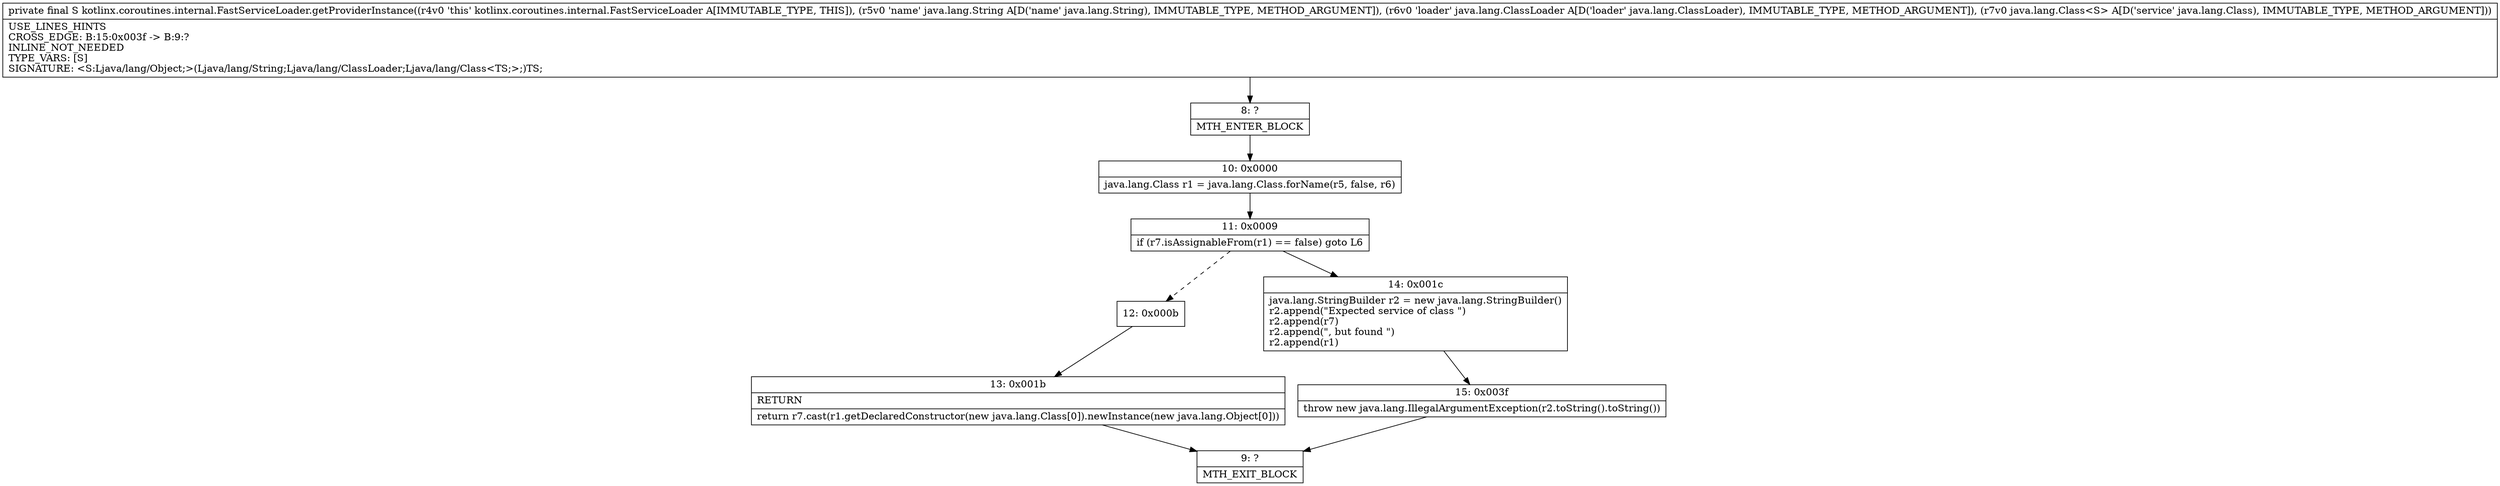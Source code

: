 digraph "CFG forkotlinx.coroutines.internal.FastServiceLoader.getProviderInstance(Ljava\/lang\/String;Ljava\/lang\/ClassLoader;Ljava\/lang\/Class;)Ljava\/lang\/Object;" {
Node_8 [shape=record,label="{8\:\ ?|MTH_ENTER_BLOCK\l}"];
Node_10 [shape=record,label="{10\:\ 0x0000|java.lang.Class r1 = java.lang.Class.forName(r5, false, r6)\l}"];
Node_11 [shape=record,label="{11\:\ 0x0009|if (r7.isAssignableFrom(r1) == false) goto L6\l}"];
Node_12 [shape=record,label="{12\:\ 0x000b}"];
Node_13 [shape=record,label="{13\:\ 0x001b|RETURN\l|return r7.cast(r1.getDeclaredConstructor(new java.lang.Class[0]).newInstance(new java.lang.Object[0]))\l}"];
Node_9 [shape=record,label="{9\:\ ?|MTH_EXIT_BLOCK\l}"];
Node_14 [shape=record,label="{14\:\ 0x001c|java.lang.StringBuilder r2 = new java.lang.StringBuilder()\lr2.append(\"Expected service of class \")\lr2.append(r7)\lr2.append(\", but found \")\lr2.append(r1)\l}"];
Node_15 [shape=record,label="{15\:\ 0x003f|throw new java.lang.IllegalArgumentException(r2.toString().toString())\l}"];
MethodNode[shape=record,label="{private final S kotlinx.coroutines.internal.FastServiceLoader.getProviderInstance((r4v0 'this' kotlinx.coroutines.internal.FastServiceLoader A[IMMUTABLE_TYPE, THIS]), (r5v0 'name' java.lang.String A[D('name' java.lang.String), IMMUTABLE_TYPE, METHOD_ARGUMENT]), (r6v0 'loader' java.lang.ClassLoader A[D('loader' java.lang.ClassLoader), IMMUTABLE_TYPE, METHOD_ARGUMENT]), (r7v0 java.lang.Class\<S\> A[D('service' java.lang.Class), IMMUTABLE_TYPE, METHOD_ARGUMENT]))  | USE_LINES_HINTS\lCROSS_EDGE: B:15:0x003f \-\> B:9:?\lINLINE_NOT_NEEDED\lTYPE_VARS: [S]\lSIGNATURE: \<S:Ljava\/lang\/Object;\>(Ljava\/lang\/String;Ljava\/lang\/ClassLoader;Ljava\/lang\/Class\<TS;\>;)TS;\l}"];
MethodNode -> Node_8;Node_8 -> Node_10;
Node_10 -> Node_11;
Node_11 -> Node_12[style=dashed];
Node_11 -> Node_14;
Node_12 -> Node_13;
Node_13 -> Node_9;
Node_14 -> Node_15;
Node_15 -> Node_9;
}

